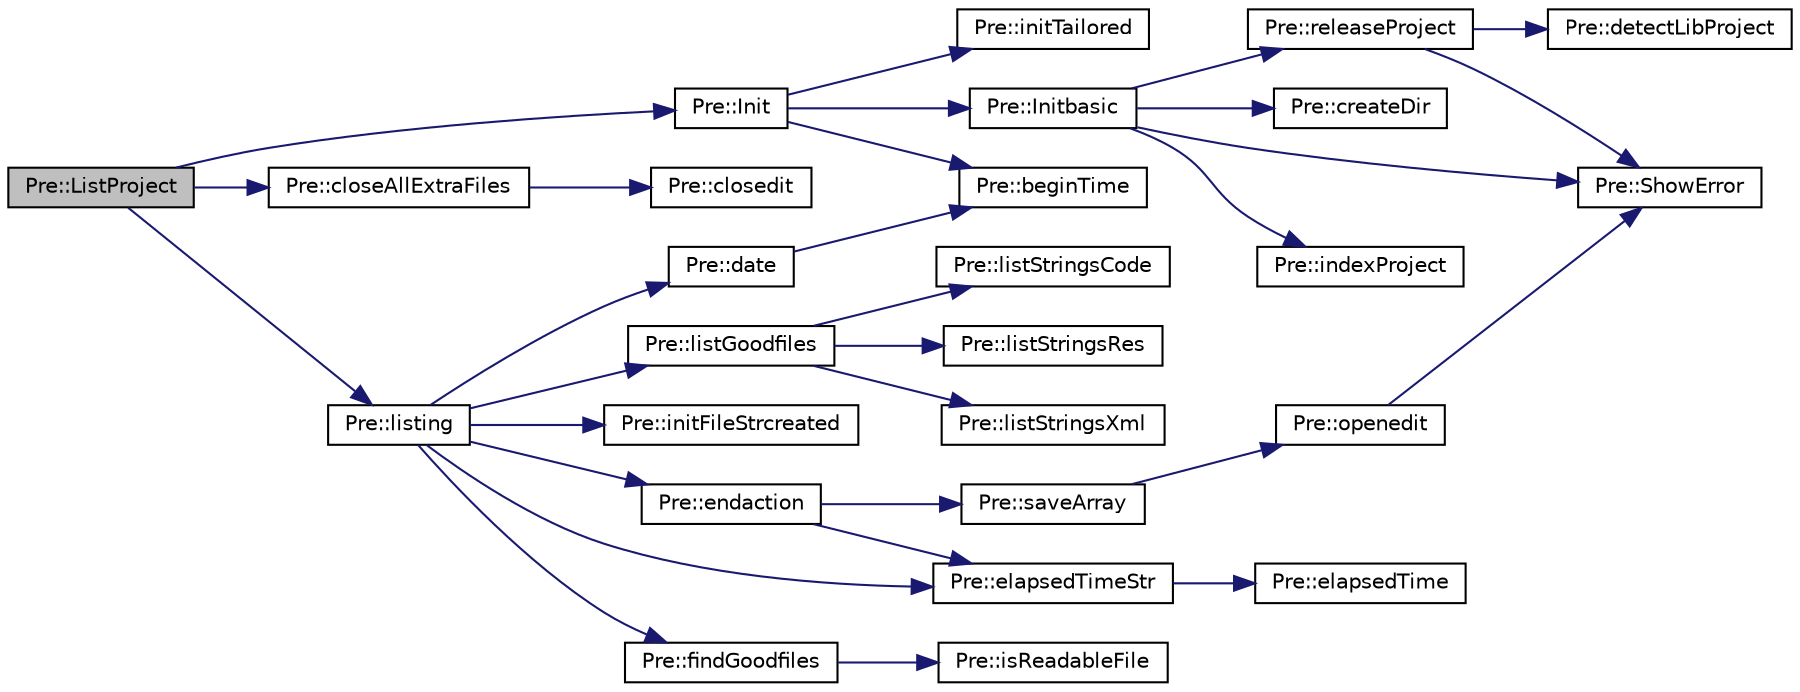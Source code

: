 digraph "Pre::ListProject"
{
  edge [fontname="Helvetica",fontsize="10",labelfontname="Helvetica",labelfontsize="10"];
  node [fontname="Helvetica",fontsize="10",shape=record];
  rankdir="LR";
  Node755 [label="Pre::ListProject",height=0.2,width=0.4,color="black", fillcolor="grey75", style="filled", fontcolor="black"];
  Node755 -> Node756 [color="midnightblue",fontsize="10",style="solid",fontname="Helvetica"];
  Node756 [label="Pre::Init",height=0.2,width=0.4,color="black", fillcolor="white", style="filled",URL="$class_pre.html#ae5dcb49f219ed8e69e128492e8fc59a1",tooltip="Global initialization. "];
  Node756 -> Node757 [color="midnightblue",fontsize="10",style="solid",fontname="Helvetica"];
  Node757 [label="Pre::Initbasic",height=0.2,width=0.4,color="black", fillcolor="white", style="filled",URL="$class_pre.html#a2fa55792ca24df3e4aa7cab4172cda75",tooltip=" "];
  Node757 -> Node758 [color="midnightblue",fontsize="10",style="solid",fontname="Helvetica"];
  Node758 [label="Pre::ShowError",height=0.2,width=0.4,color="black", fillcolor="white", style="filled",URL="$class_pre.html#ad6c83ed54f3f22abcc25ee1de4581a04",tooltip="Call to &#39;cbMessageBox(_mes, \"\", wxICON_ERROR)&#39;. "];
  Node757 -> Node759 [color="midnightblue",fontsize="10",style="solid",fontname="Helvetica"];
  Node759 [label="Pre::indexProject",height=0.2,width=0.4,color="black", fillcolor="white", style="filled",URL="$class_pre.html#a75af572e2d1e33e7d85535e839b28e3b",tooltip="Give a project index. "];
  Node757 -> Node760 [color="midnightblue",fontsize="10",style="solid",fontname="Helvetica"];
  Node760 [label="Pre::releaseProject",height=0.2,width=0.4,color="black", fillcolor="white", style="filled",URL="$class_pre.html#a1bfa14311a5693b175f8985e49fc976d",tooltip="Release all variables. "];
  Node760 -> Node761 [color="midnightblue",fontsize="10",style="solid",fontname="Helvetica"];
  Node761 [label="Pre::detectLibProject",height=0.2,width=0.4,color="black", fillcolor="white", style="filled",URL="$class_pre.html#aaf295c590dcdc8b93ef190c23150a134",tooltip="Detects the current libraries for project. "];
  Node760 -> Node758 [color="midnightblue",fontsize="10",style="solid",fontname="Helvetica"];
  Node757 -> Node762 [color="midnightblue",fontsize="10",style="solid",fontname="Helvetica"];
  Node762 [label="Pre::createDir",height=0.2,width=0.4,color="black", fillcolor="white", style="filled",URL="$class_pre.html#af917f0ecc9c5aedb69524ac74eb1004b",tooltip="Create a directory. "];
  Node756 -> Node763 [color="midnightblue",fontsize="10",style="solid",fontname="Helvetica"];
  Node763 [label="Pre::initTailored",height=0.2,width=0.4,color="black", fillcolor="white", style="filled",URL="$class_pre.html#abf68866bcaffe0e09fcb298bb186c325",tooltip="specific initialisation by inherited type "];
  Node756 -> Node764 [color="midnightblue",fontsize="10",style="solid",fontname="Helvetica"];
  Node764 [label="Pre::beginTime",height=0.2,width=0.4,color="black", fillcolor="white", style="filled",URL="$class_pre.html#a2d948e57ad61a7fe18e25d70d5c3929e",tooltip="Startup time. "];
  Node755 -> Node765 [color="midnightblue",fontsize="10",style="solid",fontname="Helvetica"];
  Node765 [label="Pre::closeAllExtraFiles",height=0.2,width=0.4,color="black", fillcolor="white", style="filled",URL="$class_pre.html#a24b638659d8e4cbba05c2d4f7bf3b5f7",tooltip="close all extra files to editor &#39;*.list&#39;, &#39;*.extr&#39;, &#39;*.po&#39; "];
  Node765 -> Node766 [color="midnightblue",fontsize="10",style="solid",fontname="Helvetica"];
  Node766 [label="Pre::closedit",height=0.2,width=0.4,color="black", fillcolor="white", style="filled",URL="$class_pre.html#a07dbf60fd3686233daf1df7b85408e99",tooltip="close a file to editor "];
  Node755 -> Node767 [color="midnightblue",fontsize="10",style="solid",fontname="Helvetica"];
  Node767 [label="Pre::listing",height=0.2,width=0.4,color="black", fillcolor="white", style="filled",URL="$class_pre.html#a58700da6472228a04e8b26033a63d438",tooltip="Search and memorize strings to be extracted. "];
  Node767 -> Node768 [color="midnightblue",fontsize="10",style="solid",fontname="Helvetica"];
  Node768 [label="Pre::initFileStrcreated",height=0.2,width=0.4,color="black", fillcolor="white", style="filled",URL="$class_pre.html#aa2b44ed6f152aecda674ade4ca12666f",tooltip="Initialization of a table for temporary file. "];
  Node767 -> Node769 [color="midnightblue",fontsize="10",style="solid",fontname="Helvetica"];
  Node769 [label="Pre::date",height=0.2,width=0.4,color="black", fillcolor="white", style="filled",URL="$class_pre.html#ac79cc09d7d7cf858c712c8c8c9e2cbbb",tooltip="Give a date. "];
  Node769 -> Node764 [color="midnightblue",fontsize="10",style="solid",fontname="Helvetica"];
  Node767 -> Node770 [color="midnightblue",fontsize="10",style="solid",fontname="Helvetica"];
  Node770 [label="Pre::findGoodfiles",height=0.2,width=0.4,color="black", fillcolor="white", style="filled",URL="$class_pre.html#a9077ad6294b11841149aab0d117bbed1",tooltip="Search the elegible files for extracting. "];
  Node770 -> Node771 [color="midnightblue",fontsize="10",style="solid",fontname="Helvetica"];
  Node771 [label="Pre::isReadableFile",height=0.2,width=0.4,color="black", fillcolor="white", style="filled",URL="$class_pre.html#a29bfd75a1870d5ee29079fed3aa19c0f",tooltip="Tests readability for chain collection. "];
  Node767 -> Node772 [color="midnightblue",fontsize="10",style="solid",fontname="Helvetica"];
  Node772 [label="Pre::elapsedTimeStr",height=0.2,width=0.4,color="black", fillcolor="white", style="filled",URL="$class_pre.html#af92a5e9fae6a6f83f66d4fdeade659b0",tooltip="Give a string duration. "];
  Node772 -> Node773 [color="midnightblue",fontsize="10",style="solid",fontname="Helvetica"];
  Node773 [label="Pre::elapsedTime",height=0.2,width=0.4,color="black", fillcolor="white", style="filled",URL="$class_pre.html#a791e3c73b0010092c43d718bfcf7e18d",tooltip="Give a duration. "];
  Node767 -> Node774 [color="midnightblue",fontsize="10",style="solid",fontname="Helvetica"];
  Node774 [label="Pre::listGoodfiles",height=0.2,width=0.4,color="black", fillcolor="white", style="filled",URL="$class_pre.html#a17cd9de411485392eb54054e59cb98a6",tooltip="List translatables strings from elegible files. "];
  Node774 -> Node775 [color="midnightblue",fontsize="10",style="solid",fontname="Helvetica"];
  Node775 [label="Pre::listStringsCode",height=0.2,width=0.4,color="black", fillcolor="white", style="filled",URL="$class_pre.html#a8749bb215cdcec374ce5ba54f6eb1d96",tooltip="Display the strings to be extracted of code file. "];
  Node774 -> Node776 [color="midnightblue",fontsize="10",style="solid",fontname="Helvetica"];
  Node776 [label="Pre::listStringsRes",height=0.2,width=0.4,color="black", fillcolor="white", style="filled",URL="$class_pre.html#af0380a09af5d19735a1220821492e5fe",tooltip="Display the strings to be extracted of resource file. "];
  Node774 -> Node777 [color="midnightblue",fontsize="10",style="solid",fontname="Helvetica"];
  Node777 [label="Pre::listStringsXml",height=0.2,width=0.4,color="black", fillcolor="white", style="filled",URL="$class_pre.html#a48a5451b9da56e0529fda051e09c35d4",tooltip="Display the strings to be extracted of xml file. "];
  Node767 -> Node778 [color="midnightblue",fontsize="10",style="solid",fontname="Helvetica"];
  Node778 [label="Pre::endaction",height=0.2,width=0.4,color="black", fillcolor="white", style="filled",URL="$class_pre.html#a20b3015ebd4f0ca5e4fcd2fdc6022e20",tooltip="Display messages of ending listing or extracting. "];
  Node778 -> Node779 [color="midnightblue",fontsize="10",style="solid",fontname="Helvetica"];
  Node779 [label="Pre::saveArray",height=0.2,width=0.4,color="black", fillcolor="white", style="filled",URL="$class_pre.html#aa49a3d0de7b6c7ac7951ce8dd505ecb6",tooltip="Save an array to disk and open the file in &#39;Editor&#39;. "];
  Node779 -> Node780 [color="midnightblue",fontsize="10",style="solid",fontname="Helvetica"];
  Node780 [label="Pre::openedit",height=0.2,width=0.4,color="black", fillcolor="white", style="filled",URL="$class_pre.html#a0c41270b1d60e164c94c286213bdfd18",tooltip="Display a file to editor. "];
  Node780 -> Node758 [color="midnightblue",fontsize="10",style="solid",fontname="Helvetica"];
  Node778 -> Node772 [color="midnightblue",fontsize="10",style="solid",fontname="Helvetica"];
}
